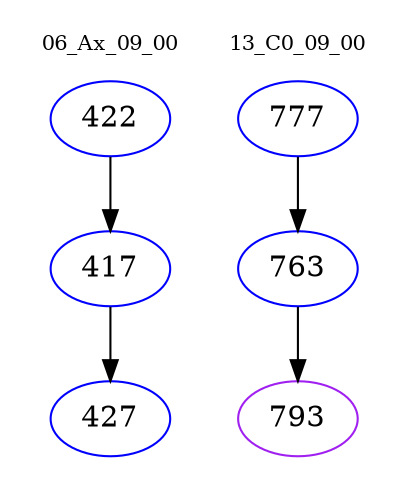 digraph{
subgraph cluster_0 {
color = white
label = "06_Ax_09_00";
fontsize=10;
T0_422 [label="422", color="blue"]
T0_422 -> T0_417 [color="black"]
T0_417 [label="417", color="blue"]
T0_417 -> T0_427 [color="black"]
T0_427 [label="427", color="blue"]
}
subgraph cluster_1 {
color = white
label = "13_C0_09_00";
fontsize=10;
T1_777 [label="777", color="blue"]
T1_777 -> T1_763 [color="black"]
T1_763 [label="763", color="blue"]
T1_763 -> T1_793 [color="black"]
T1_793 [label="793", color="purple"]
}
}
